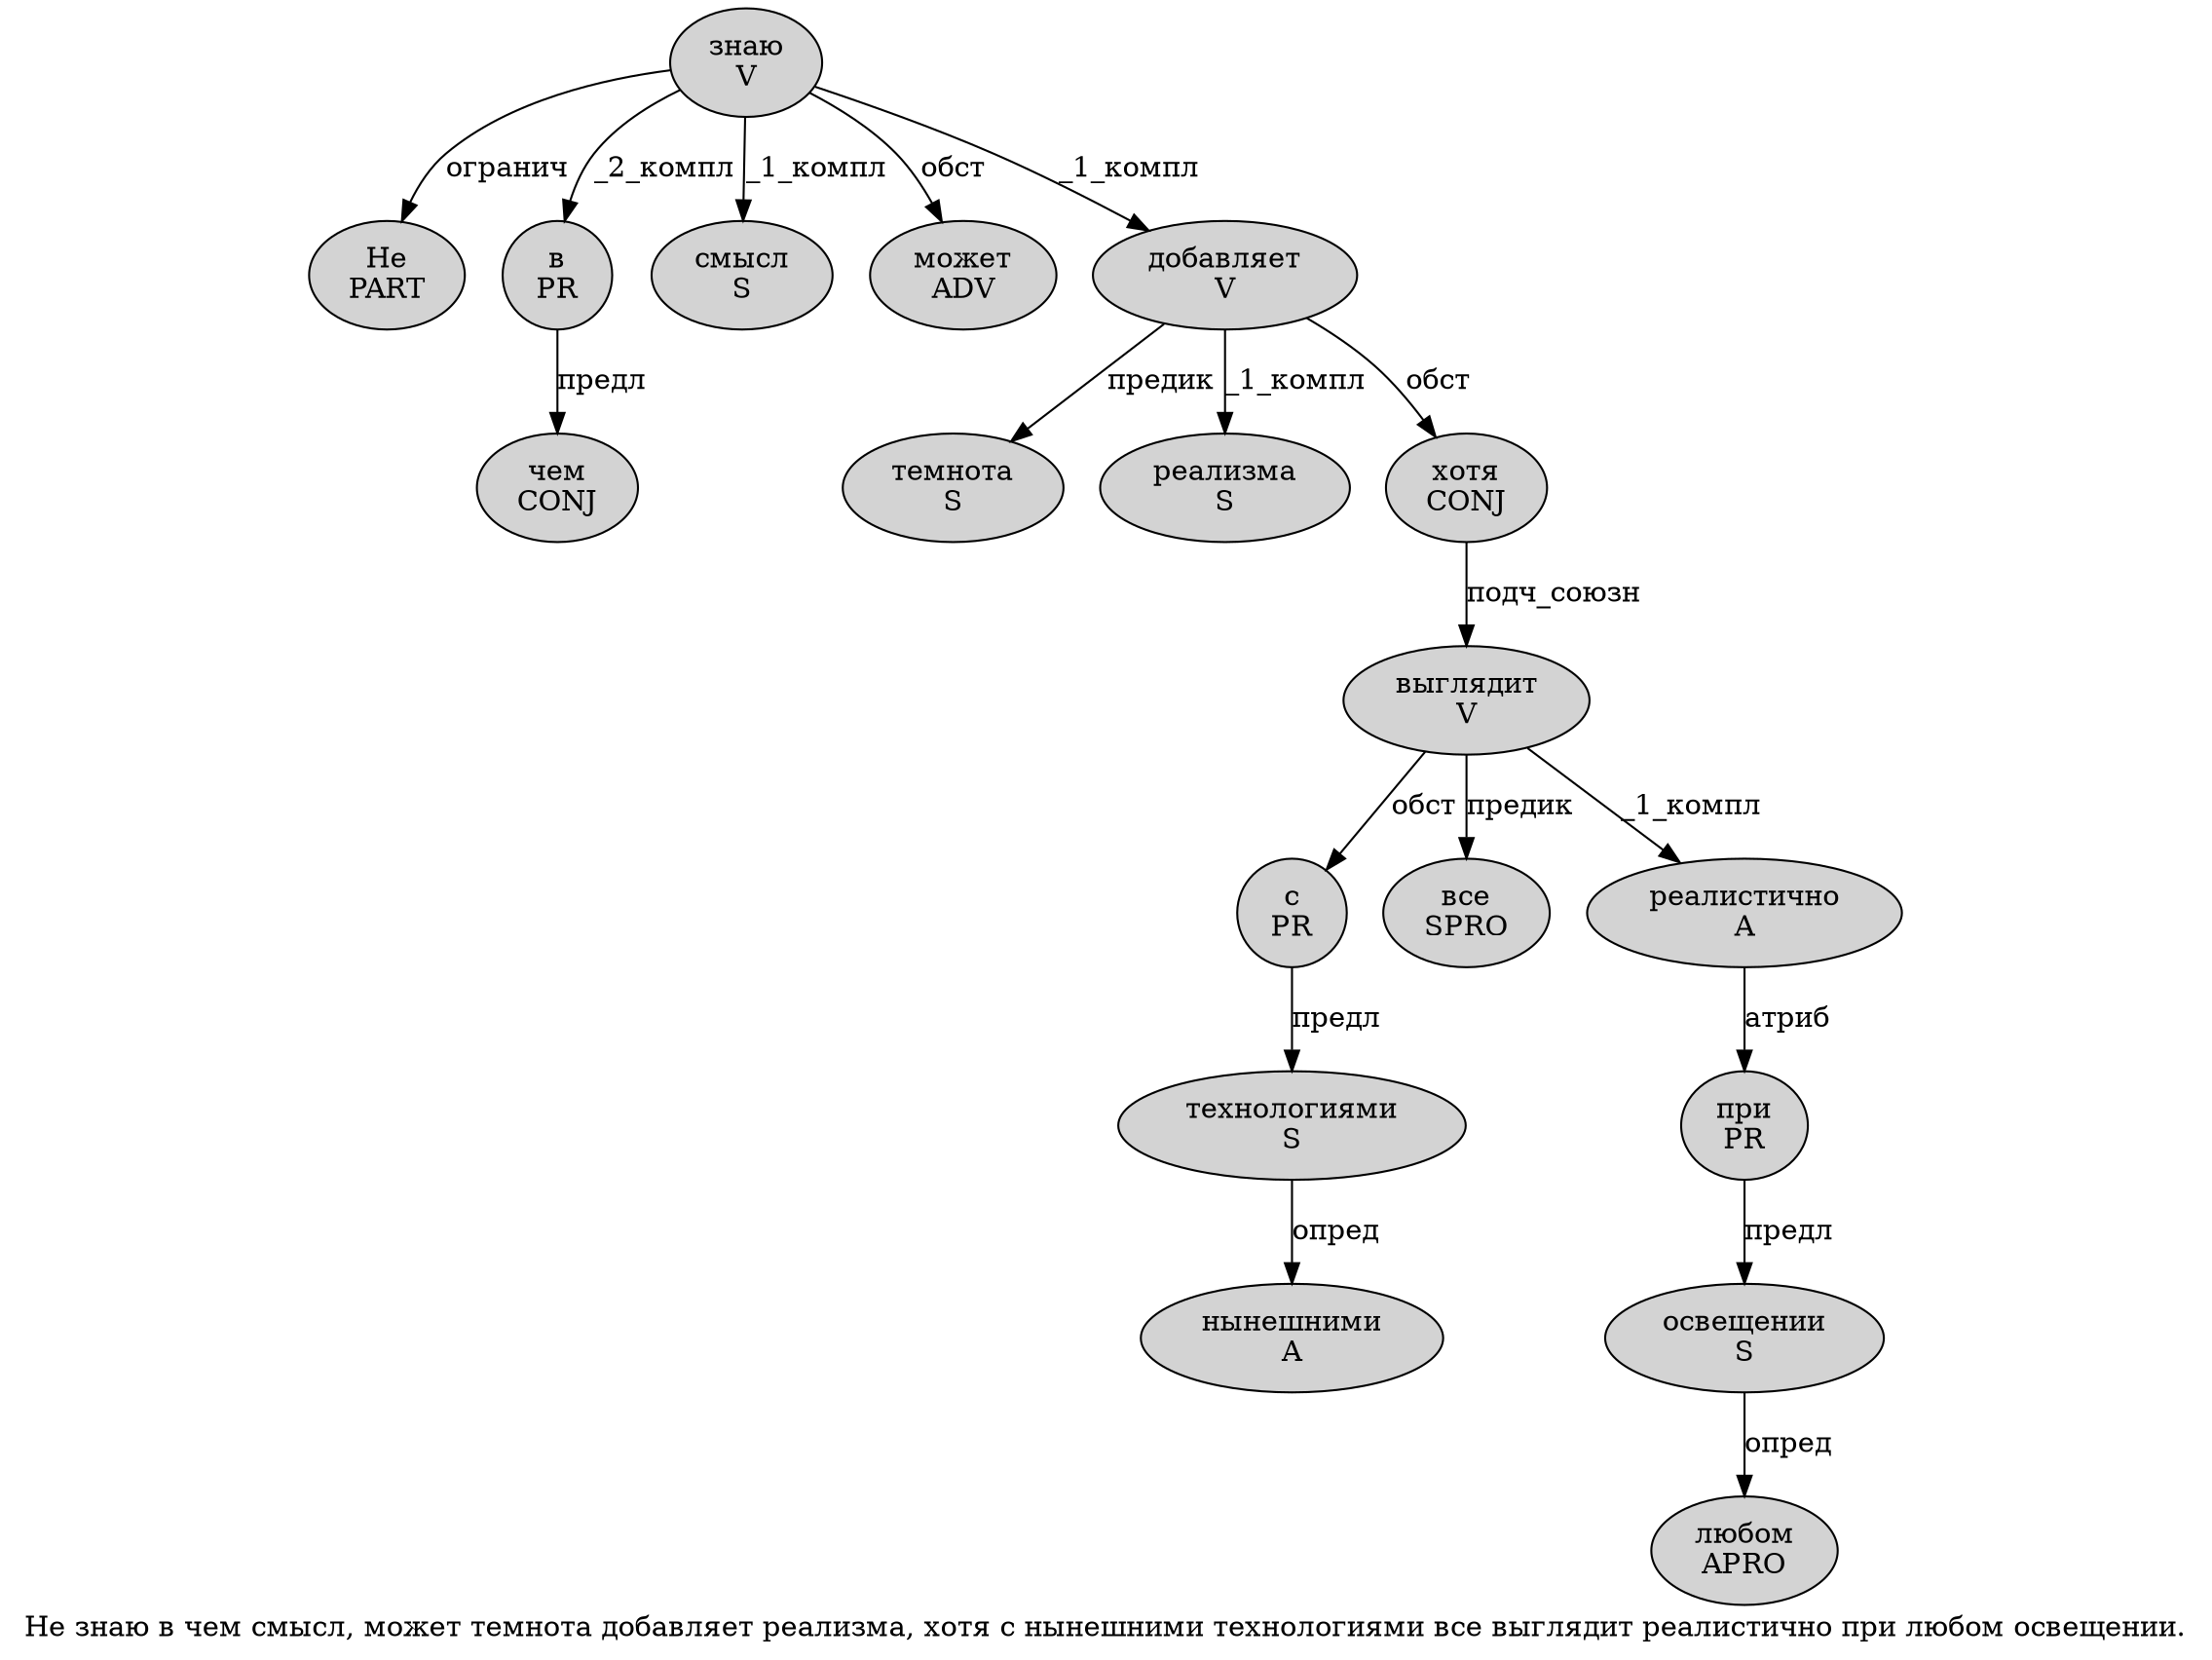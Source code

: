 digraph SENTENCE_4861 {
	graph [label="Не знаю в чем смысл, может темнота добавляет реализма, хотя с нынешними технологиями все выглядит реалистично при любом освещении."]
	node [style=filled]
		0 [label="Не
PART" color="" fillcolor=lightgray penwidth=1 shape=ellipse]
		1 [label="знаю
V" color="" fillcolor=lightgray penwidth=1 shape=ellipse]
		2 [label="в
PR" color="" fillcolor=lightgray penwidth=1 shape=ellipse]
		3 [label="чем
CONJ" color="" fillcolor=lightgray penwidth=1 shape=ellipse]
		4 [label="смысл
S" color="" fillcolor=lightgray penwidth=1 shape=ellipse]
		6 [label="может
ADV" color="" fillcolor=lightgray penwidth=1 shape=ellipse]
		7 [label="темнота
S" color="" fillcolor=lightgray penwidth=1 shape=ellipse]
		8 [label="добавляет
V" color="" fillcolor=lightgray penwidth=1 shape=ellipse]
		9 [label="реализма
S" color="" fillcolor=lightgray penwidth=1 shape=ellipse]
		11 [label="хотя
CONJ" color="" fillcolor=lightgray penwidth=1 shape=ellipse]
		12 [label="с
PR" color="" fillcolor=lightgray penwidth=1 shape=ellipse]
		13 [label="нынешними
A" color="" fillcolor=lightgray penwidth=1 shape=ellipse]
		14 [label="технологиями
S" color="" fillcolor=lightgray penwidth=1 shape=ellipse]
		15 [label="все
SPRO" color="" fillcolor=lightgray penwidth=1 shape=ellipse]
		16 [label="выглядит
V" color="" fillcolor=lightgray penwidth=1 shape=ellipse]
		17 [label="реалистично
A" color="" fillcolor=lightgray penwidth=1 shape=ellipse]
		18 [label="при
PR" color="" fillcolor=lightgray penwidth=1 shape=ellipse]
		19 [label="любом
APRO" color="" fillcolor=lightgray penwidth=1 shape=ellipse]
		20 [label="освещении
S" color="" fillcolor=lightgray penwidth=1 shape=ellipse]
			14 -> 13 [label="опред"]
			1 -> 0 [label="огранич"]
			1 -> 2 [label="_2_компл"]
			1 -> 4 [label="_1_компл"]
			1 -> 6 [label="обст"]
			1 -> 8 [label="_1_компл"]
			8 -> 7 [label="предик"]
			8 -> 9 [label="_1_компл"]
			8 -> 11 [label="обст"]
			16 -> 12 [label="обст"]
			16 -> 15 [label="предик"]
			16 -> 17 [label="_1_компл"]
			20 -> 19 [label="опред"]
			17 -> 18 [label="атриб"]
			11 -> 16 [label="подч_союзн"]
			12 -> 14 [label="предл"]
			18 -> 20 [label="предл"]
			2 -> 3 [label="предл"]
}